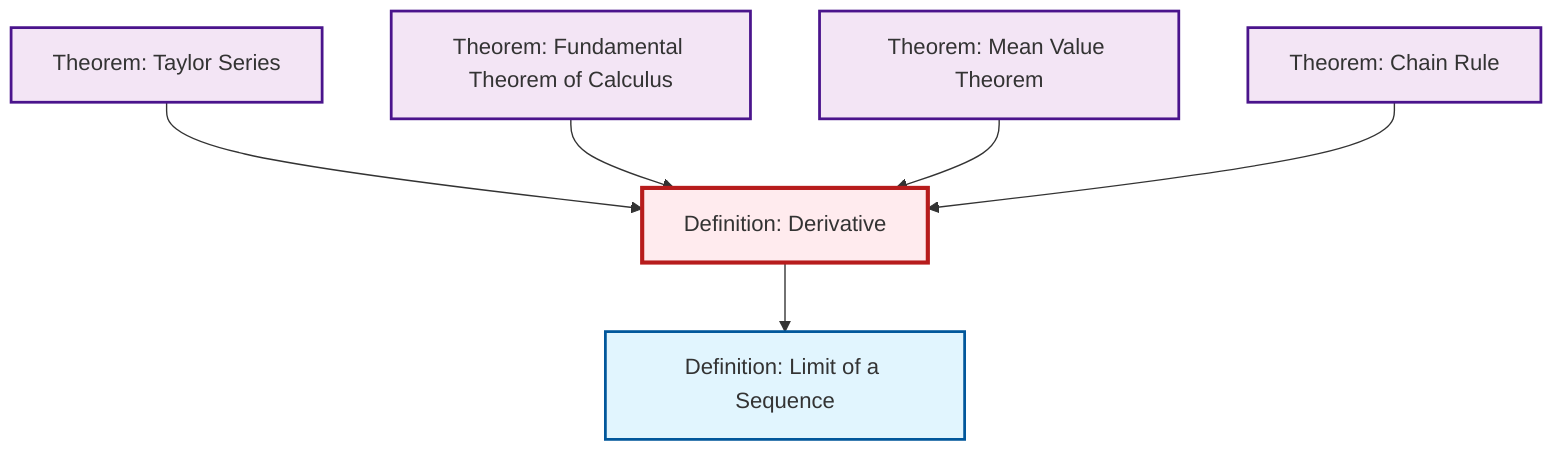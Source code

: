 graph TD
    classDef definition fill:#e1f5fe,stroke:#01579b,stroke-width:2px
    classDef theorem fill:#f3e5f5,stroke:#4a148c,stroke-width:2px
    classDef axiom fill:#fff3e0,stroke:#e65100,stroke-width:2px
    classDef example fill:#e8f5e9,stroke:#1b5e20,stroke-width:2px
    classDef current fill:#ffebee,stroke:#b71c1c,stroke-width:3px
    thm-fundamental-calculus["Theorem: Fundamental Theorem of Calculus"]:::theorem
    thm-chain-rule["Theorem: Chain Rule"]:::theorem
    thm-mean-value["Theorem: Mean Value Theorem"]:::theorem
    thm-taylor-series["Theorem: Taylor Series"]:::theorem
    def-limit["Definition: Limit of a Sequence"]:::definition
    def-derivative["Definition: Derivative"]:::definition
    thm-taylor-series --> def-derivative
    thm-fundamental-calculus --> def-derivative
    thm-mean-value --> def-derivative
    thm-chain-rule --> def-derivative
    def-derivative --> def-limit
    class def-derivative current